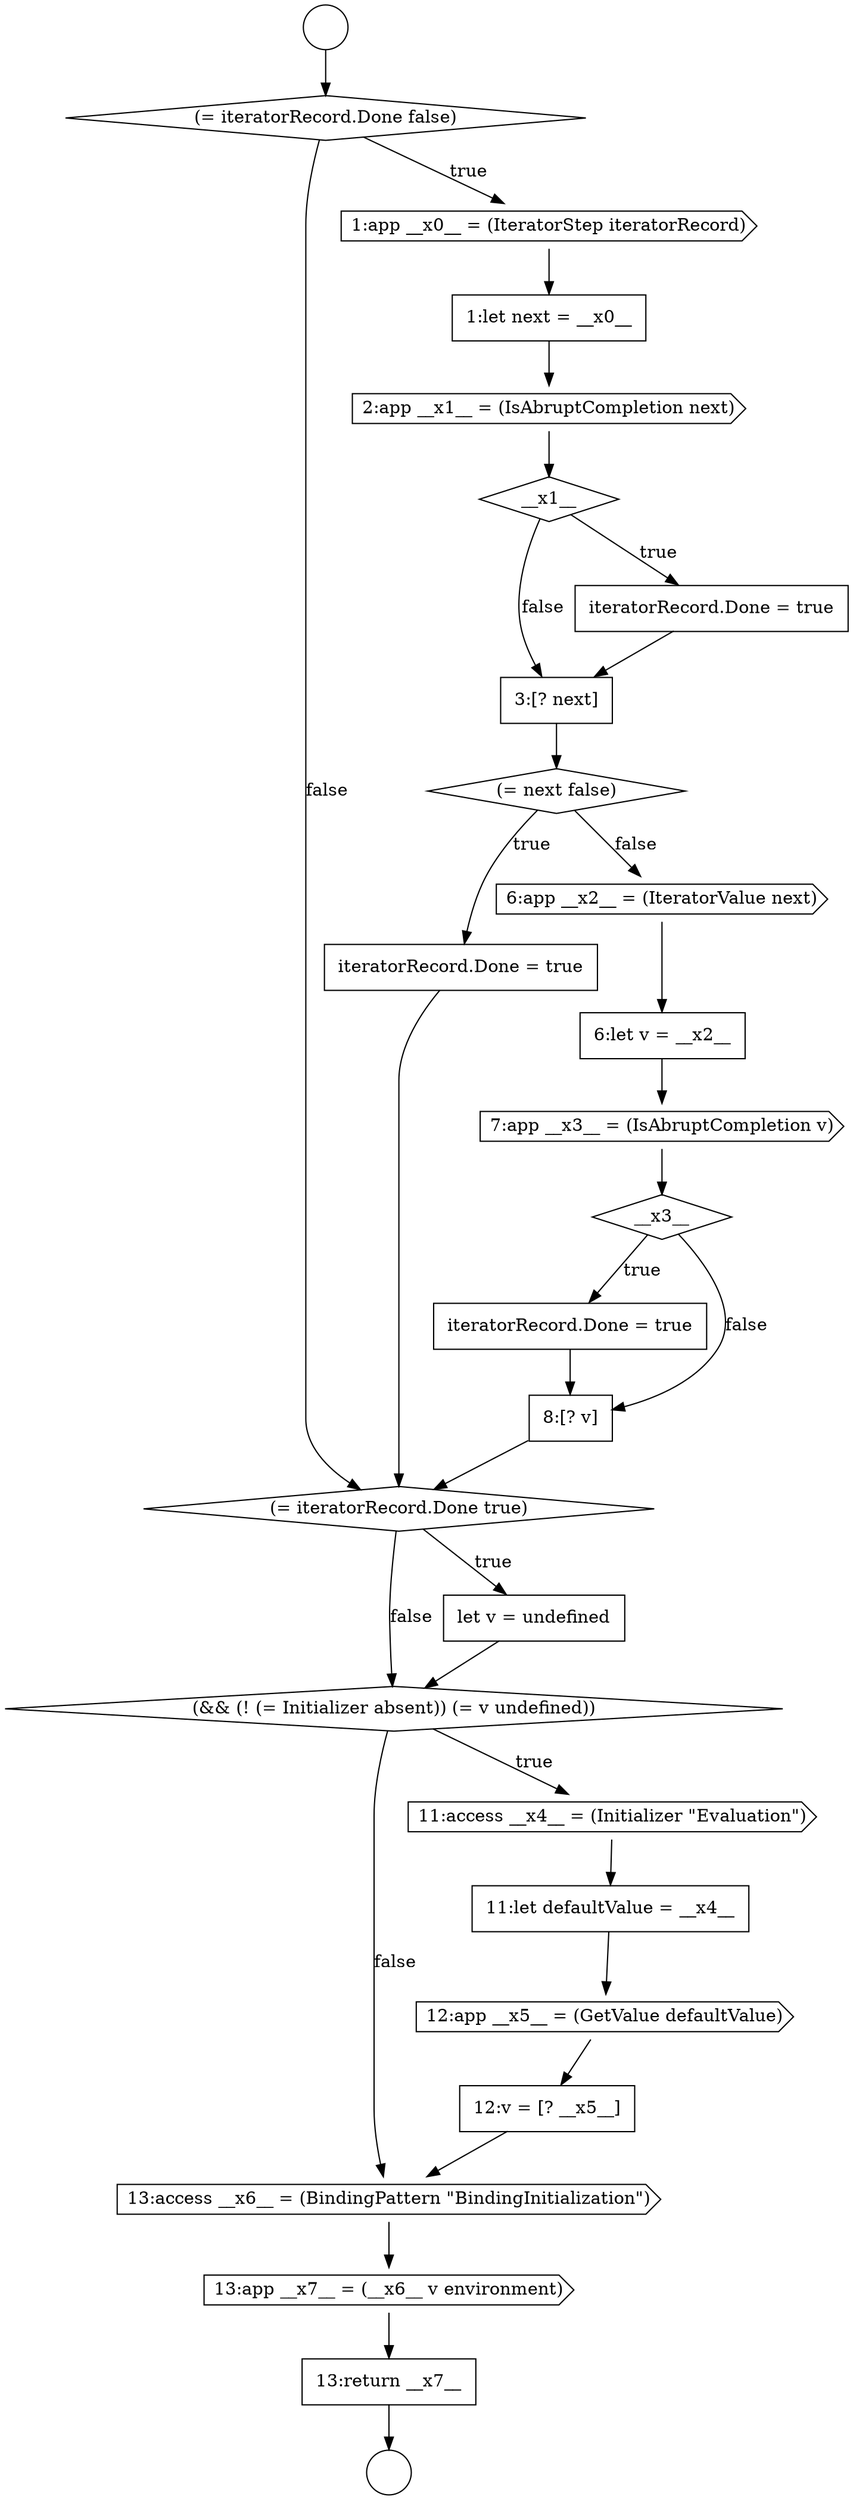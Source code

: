 digraph {
  node7083 [shape=none, margin=0, label=<<font color="black">
    <table border="0" cellborder="1" cellspacing="0" cellpadding="10">
      <tr><td align="left">iteratorRecord.Done = true</td></tr>
    </table>
  </font>> color="black" fillcolor="white" style=filled]
  node7096 [shape=none, margin=0, label=<<font color="black">
    <table border="0" cellborder="1" cellspacing="0" cellpadding="10">
      <tr><td align="left">12:v = [? __x5__]</td></tr>
    </table>
  </font>> color="black" fillcolor="white" style=filled]
  node7079 [shape=diamond, label=<<font color="black">__x1__</font>> color="black" fillcolor="white" style=filled]
  node7092 [shape=diamond, label=<<font color="black">(&amp;&amp; (! (= Initializer absent)) (= v undefined))</font>> color="black" fillcolor="white" style=filled]
  node7075 [shape=diamond, label=<<font color="black">(= iteratorRecord.Done false)</font>> color="black" fillcolor="white" style=filled]
  node7078 [shape=cds, label=<<font color="black">2:app __x1__ = (IsAbruptCompletion next)</font>> color="black" fillcolor="white" style=filled]
  node7084 [shape=cds, label=<<font color="black">6:app __x2__ = (IteratorValue next)</font>> color="black" fillcolor="white" style=filled]
  node7091 [shape=none, margin=0, label=<<font color="black">
    <table border="0" cellborder="1" cellspacing="0" cellpadding="10">
      <tr><td align="left">let v = undefined</td></tr>
    </table>
  </font>> color="black" fillcolor="white" style=filled]
  node7086 [shape=cds, label=<<font color="black">7:app __x3__ = (IsAbruptCompletion v)</font>> color="black" fillcolor="white" style=filled]
  node7074 [shape=circle label=" " color="black" fillcolor="white" style=filled]
  node7073 [shape=circle label=" " color="black" fillcolor="white" style=filled]
  node7094 [shape=none, margin=0, label=<<font color="black">
    <table border="0" cellborder="1" cellspacing="0" cellpadding="10">
      <tr><td align="left">11:let defaultValue = __x4__</td></tr>
    </table>
  </font>> color="black" fillcolor="white" style=filled]
  node7077 [shape=none, margin=0, label=<<font color="black">
    <table border="0" cellborder="1" cellspacing="0" cellpadding="10">
      <tr><td align="left">1:let next = __x0__</td></tr>
    </table>
  </font>> color="black" fillcolor="white" style=filled]
  node7098 [shape=cds, label=<<font color="black">13:app __x7__ = (__x6__ v environment)</font>> color="black" fillcolor="white" style=filled]
  node7090 [shape=diamond, label=<<font color="black">(= iteratorRecord.Done true)</font>> color="black" fillcolor="white" style=filled]
  node7082 [shape=diamond, label=<<font color="black">(= next false)</font>> color="black" fillcolor="white" style=filled]
  node7081 [shape=none, margin=0, label=<<font color="black">
    <table border="0" cellborder="1" cellspacing="0" cellpadding="10">
      <tr><td align="left">3:[? next]</td></tr>
    </table>
  </font>> color="black" fillcolor="white" style=filled]
  node7076 [shape=cds, label=<<font color="black">1:app __x0__ = (IteratorStep iteratorRecord)</font>> color="black" fillcolor="white" style=filled]
  node7088 [shape=none, margin=0, label=<<font color="black">
    <table border="0" cellborder="1" cellspacing="0" cellpadding="10">
      <tr><td align="left">iteratorRecord.Done = true</td></tr>
    </table>
  </font>> color="black" fillcolor="white" style=filled]
  node7097 [shape=cds, label=<<font color="black">13:access __x6__ = (BindingPattern &quot;BindingInitialization&quot;)</font>> color="black" fillcolor="white" style=filled]
  node7095 [shape=cds, label=<<font color="black">12:app __x5__ = (GetValue defaultValue)</font>> color="black" fillcolor="white" style=filled]
  node7087 [shape=diamond, label=<<font color="black">__x3__</font>> color="black" fillcolor="white" style=filled]
  node7085 [shape=none, margin=0, label=<<font color="black">
    <table border="0" cellborder="1" cellspacing="0" cellpadding="10">
      <tr><td align="left">6:let v = __x2__</td></tr>
    </table>
  </font>> color="black" fillcolor="white" style=filled]
  node7099 [shape=none, margin=0, label=<<font color="black">
    <table border="0" cellborder="1" cellspacing="0" cellpadding="10">
      <tr><td align="left">13:return __x7__</td></tr>
    </table>
  </font>> color="black" fillcolor="white" style=filled]
  node7089 [shape=none, margin=0, label=<<font color="black">
    <table border="0" cellborder="1" cellspacing="0" cellpadding="10">
      <tr><td align="left">8:[? v]</td></tr>
    </table>
  </font>> color="black" fillcolor="white" style=filled]
  node7080 [shape=none, margin=0, label=<<font color="black">
    <table border="0" cellborder="1" cellspacing="0" cellpadding="10">
      <tr><td align="left">iteratorRecord.Done = true</td></tr>
    </table>
  </font>> color="black" fillcolor="white" style=filled]
  node7093 [shape=cds, label=<<font color="black">11:access __x4__ = (Initializer &quot;Evaluation&quot;)</font>> color="black" fillcolor="white" style=filled]
  node7094 -> node7095 [ color="black"]
  node7092 -> node7093 [label=<<font color="black">true</font>> color="black"]
  node7092 -> node7097 [label=<<font color="black">false</font>> color="black"]
  node7090 -> node7091 [label=<<font color="black">true</font>> color="black"]
  node7090 -> node7092 [label=<<font color="black">false</font>> color="black"]
  node7086 -> node7087 [ color="black"]
  node7083 -> node7090 [ color="black"]
  node7093 -> node7094 [ color="black"]
  node7088 -> node7089 [ color="black"]
  node7091 -> node7092 [ color="black"]
  node7081 -> node7082 [ color="black"]
  node7082 -> node7083 [label=<<font color="black">true</font>> color="black"]
  node7082 -> node7084 [label=<<font color="black">false</font>> color="black"]
  node7099 -> node7074 [ color="black"]
  node7087 -> node7088 [label=<<font color="black">true</font>> color="black"]
  node7087 -> node7089 [label=<<font color="black">false</font>> color="black"]
  node7095 -> node7096 [ color="black"]
  node7098 -> node7099 [ color="black"]
  node7080 -> node7081 [ color="black"]
  node7085 -> node7086 [ color="black"]
  node7079 -> node7080 [label=<<font color="black">true</font>> color="black"]
  node7079 -> node7081 [label=<<font color="black">false</font>> color="black"]
  node7075 -> node7076 [label=<<font color="black">true</font>> color="black"]
  node7075 -> node7090 [label=<<font color="black">false</font>> color="black"]
  node7096 -> node7097 [ color="black"]
  node7097 -> node7098 [ color="black"]
  node7084 -> node7085 [ color="black"]
  node7073 -> node7075 [ color="black"]
  node7076 -> node7077 [ color="black"]
  node7077 -> node7078 [ color="black"]
  node7089 -> node7090 [ color="black"]
  node7078 -> node7079 [ color="black"]
}
